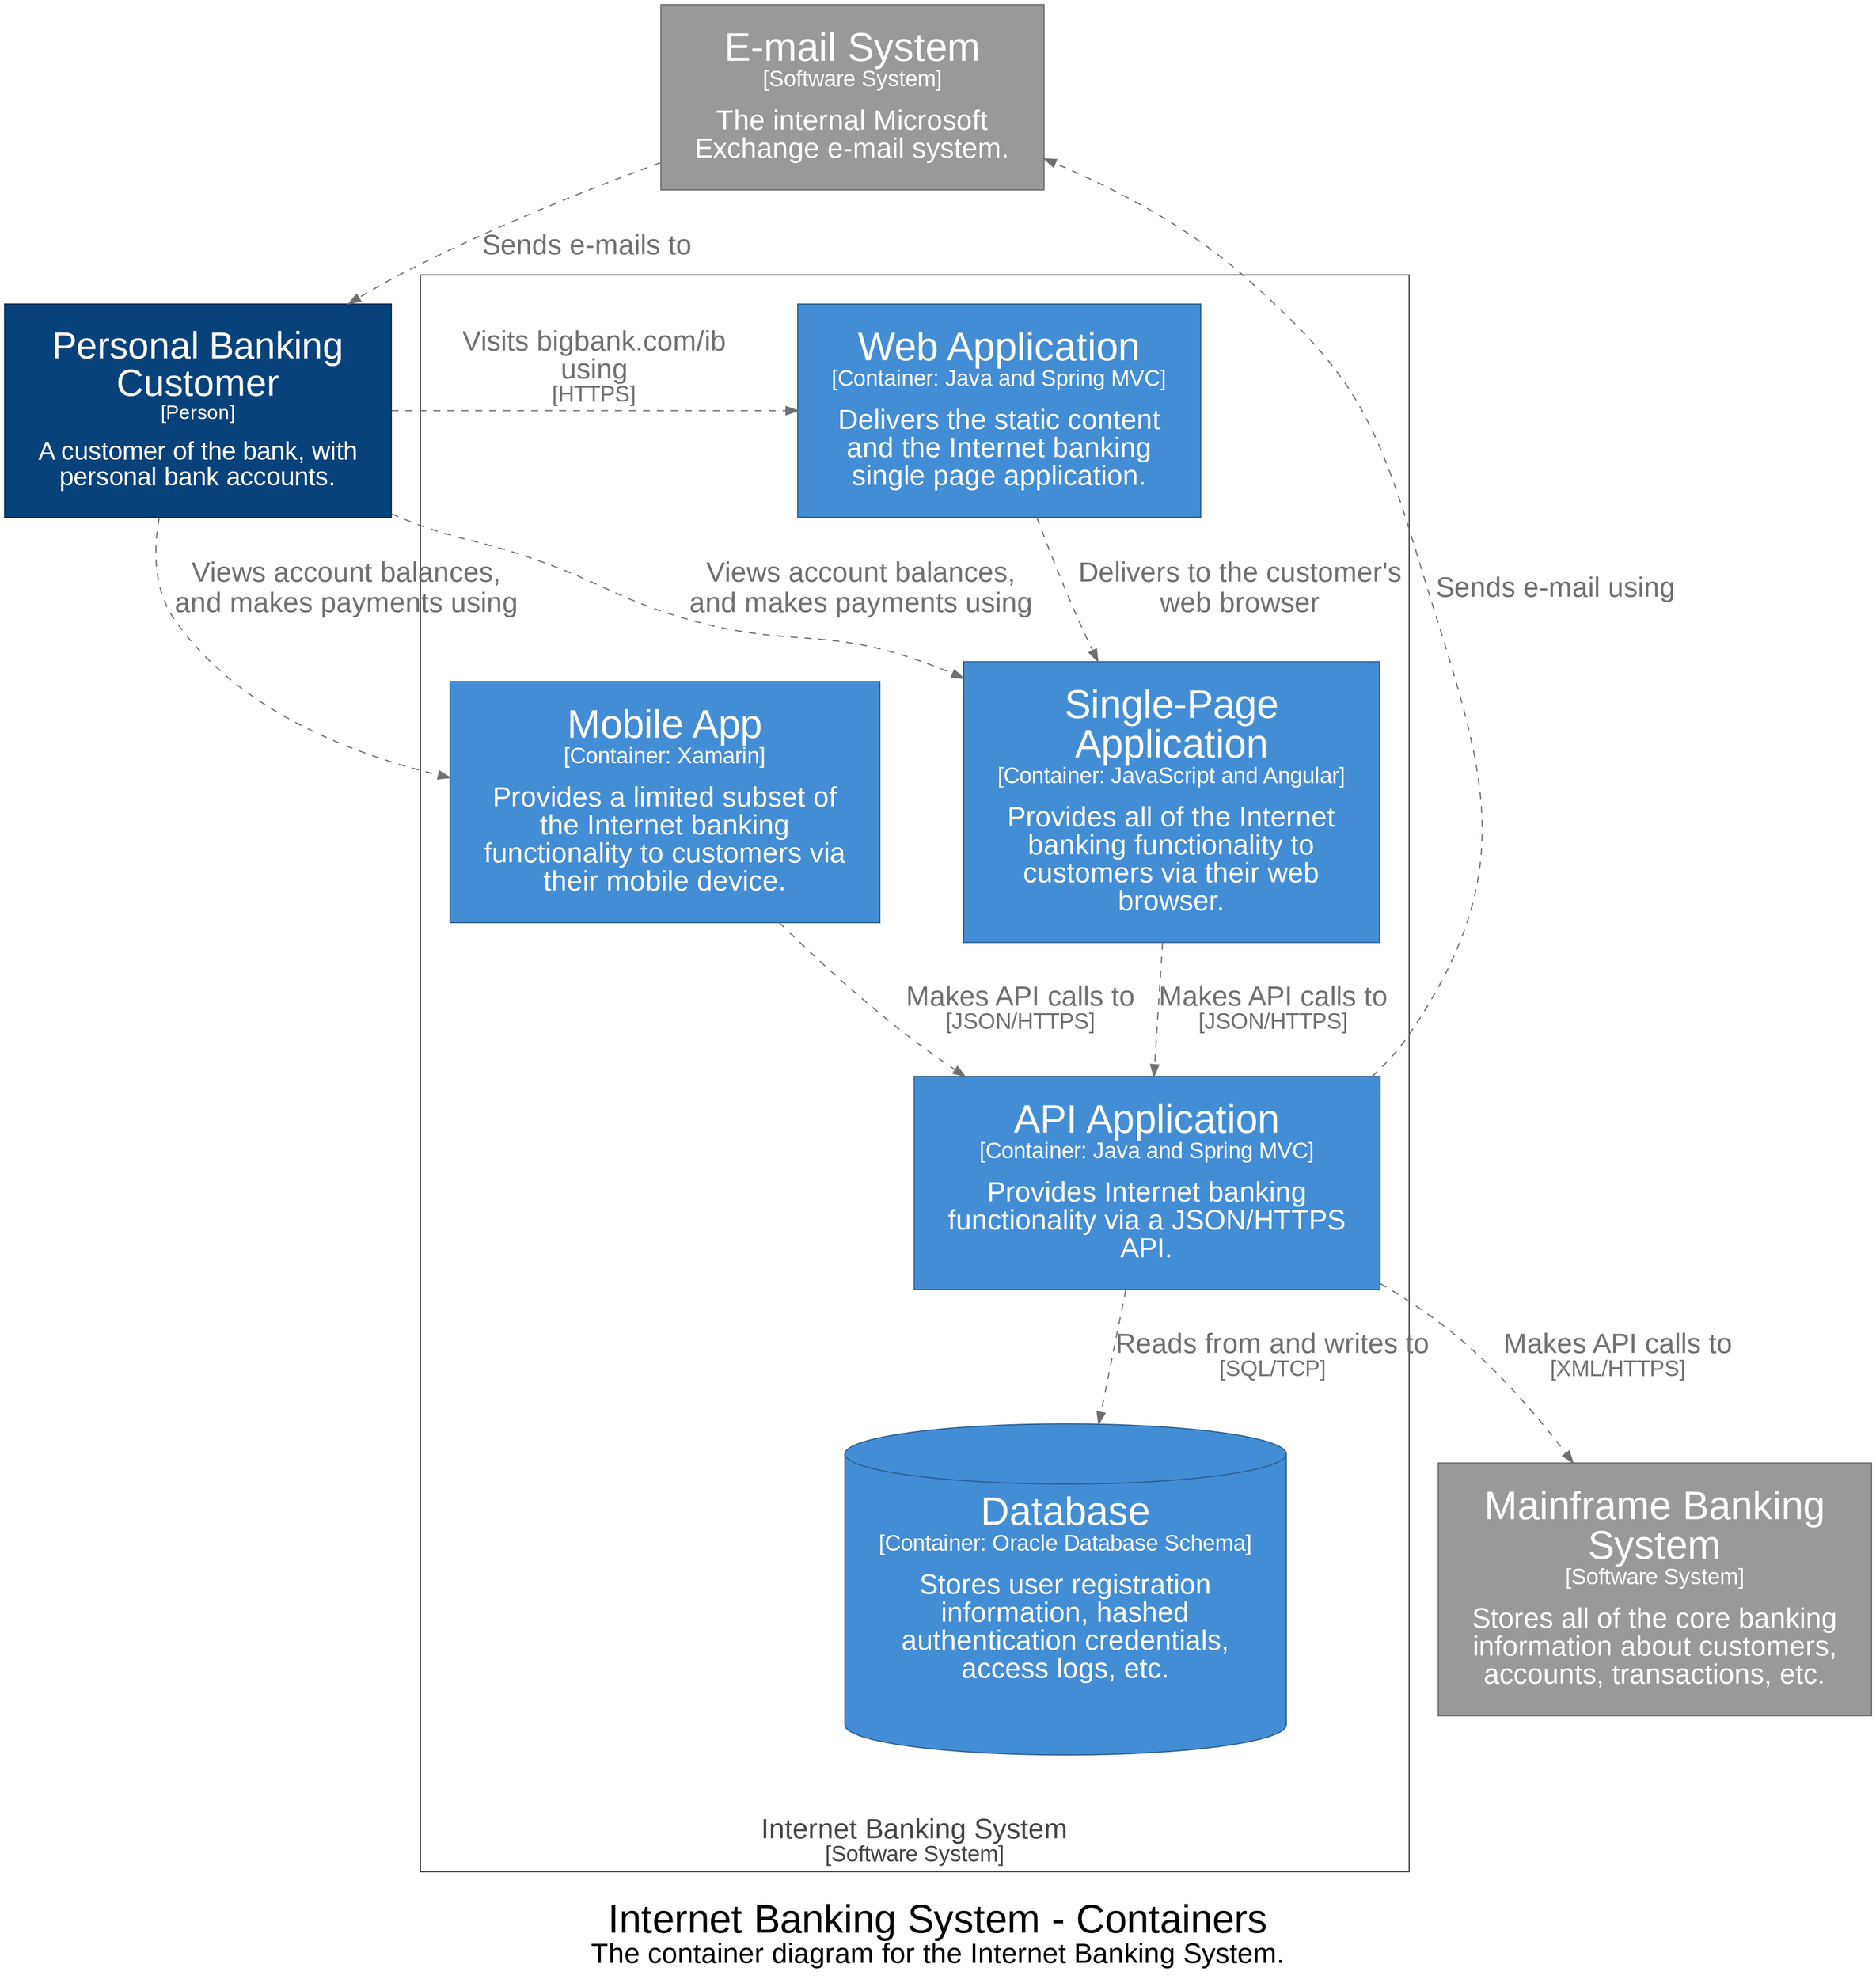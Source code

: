 digraph {
  compound=true
  graph [fontname="Arial", rankdir=TB, ranksep=1.0, nodesep=1.0]
  node [fontname="Arial", shape=box, margin="0.4,0.3"]
  edge [fontname="Arial"]
  label=<<br /><font point-size="34">Internet Banking System - Containers</font><br /><font point-size="24">The container diagram for the Internet Banking System.</font>>

  1 [id=1,shape=rect, label=<<font point-size="32">Personal Banking<br />Customer</font><br /><font point-size="17">[Person]</font><br /><br /><font point-size="22">A customer of the bank, with<br />personal bank accounts.</font>>, style=filled, color="#052e56", fillcolor="#08427b", fontcolor="#ffffff"]
  4 [id=4,shape=rect, label=<<font point-size="34">Mainframe Banking<br />System</font><br /><font point-size="19">[Software System]</font><br /><br /><font point-size="24">Stores all of the core banking<br />information about customers,<br />accounts, transactions, etc.</font>>, style=filled, color="#6b6b6b", fillcolor="#999999", fontcolor="#ffffff"]
  5 [id=5,shape=rect, label=<<font point-size="34">E-mail System</font><br /><font point-size="19">[Software System]</font><br /><br /><font point-size="24">The internal Microsoft<br />Exchange e-mail system.</font>>, style=filled, color="#6b6b6b", fillcolor="#999999", fontcolor="#ffffff"]

  subgraph cluster_7 {
    margin=25
    label=<<font point-size="24"><br />Internet Banking System</font><br /><font point-size="19">[Software System]</font>>
    labelloc=b
    color="#444444"
    fontcolor="#444444"
    fillcolor="#444444"

    10 [id=10,shape=rect, label=<<font point-size="34">Web Application</font><br /><font point-size="19">[Container: Java and Spring MVC]</font><br /><br /><font point-size="24">Delivers the static content<br />and the Internet banking<br />single page application.</font>>, style=filled, color="#2e6295", fillcolor="#438dd5", fontcolor="#ffffff"]
    11 [id=11,shape=rect, label=<<font point-size="34">API Application</font><br /><font point-size="19">[Container: Java and Spring MVC]</font><br /><br /><font point-size="24">Provides Internet banking<br />functionality via a JSON/HTTPS<br />API.</font>>, style=filled, color="#2e6295", fillcolor="#438dd5", fontcolor="#ffffff"]
    18 [id=18,shape=cylinder, label=<<font point-size="34">Database</font><br /><font point-size="19">[Container: Oracle Database Schema]</font><br /><br /><font point-size="24">Stores user registration<br />information, hashed<br />authentication credentials,<br />access logs, etc.</font>>, style=filled, color="#2e6295", fillcolor="#438dd5", fontcolor="#ffffff"]
    8 [id=8,shape=rect, label=<<font point-size="34">Single-Page<br />Application</font><br /><font point-size="19">[Container: JavaScript and Angular]</font><br /><br /><font point-size="24">Provides all of the Internet<br />banking functionality to<br />customers via their web<br />browser.</font>>, style=filled, color="#2e6295", fillcolor="#438dd5", fontcolor="#ffffff"]
    9 [id=9,shape=rect, label=<<font point-size="34">Mobile App</font><br /><font point-size="19">[Container: Xamarin]</font><br /><br /><font point-size="24">Provides a limited subset of<br />the Internet banking<br />functionality to customers via<br />their mobile device.</font>>, style=filled, color="#2e6295", fillcolor="#438dd5", fontcolor="#ffffff"]
  }

  5 -> 1 [id=22, label=<<font point-size="24">Sends e-mails to</font>>, style="dashed", color="#707070", fontcolor="#707070"]
  1 -> 10 [id=28, label=<<font point-size="24">Visits bigbank.com/ib<br />using</font><br /><font point-size="19">[HTTPS]</font>>, style="dashed", color="#707070", fontcolor="#707070"]
  1 -> 8 [id=29, label=<<font point-size="24">Views account balances,<br />and makes payments using</font>>, style="dashed", color="#707070", fontcolor="#707070"]
  1 -> 9 [id=30, label=<<font point-size="24">Views account balances,<br />and makes payments using</font>>, style="dashed", color="#707070", fontcolor="#707070"]
  10 -> 8 [id=31, label=<<font point-size="24">Delivers to the customer's<br />web browser</font>>, style="dashed", color="#707070", fontcolor="#707070"]
  8 -> 11 [id=33, label=<<font point-size="24">Makes API calls to</font><br /><font point-size="19">[JSON/HTTPS]</font>>, style="dashed", color="#707070", fontcolor="#707070"]
  9 -> 11 [id=37, label=<<font point-size="24">Makes API calls to</font><br /><font point-size="19">[JSON/HTTPS]</font>>, style="dashed", color="#707070", fontcolor="#707070"]
  11 -> 18 [id=45, label=<<font point-size="24">Reads from and writes to</font><br /><font point-size="19">[SQL/TCP]</font>>, style="dashed", color="#707070", fontcolor="#707070"]
  11 -> 4 [id=47, label=<<font point-size="24">Makes API calls to</font><br /><font point-size="19">[XML/HTTPS]</font>>, style="dashed", color="#707070", fontcolor="#707070"]
  11 -> 5 [id=49, label=<<font point-size="24">Sends e-mail using</font>>, style="dashed", color="#707070", fontcolor="#707070"]
}